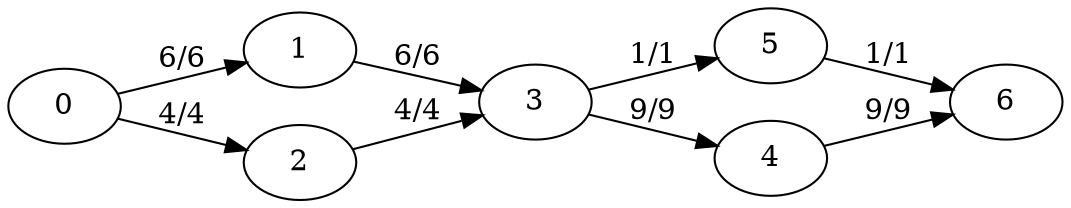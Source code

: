 digraph G {
rankdir=LR;
5 -> 6 [ label = "1/1" ];
3 -> 5 [ label = "1/1" ];
3 -> 4 [ label = "9/9" ];
1 -> 3 [ label = "6/6" ];
0 -> 1 [ label = "6/6" ];
0 -> 2 [ label = "4/4" ];
4 -> 6 [ label = "9/9" ];
2 -> 3 [ label = "4/4" ];
}
